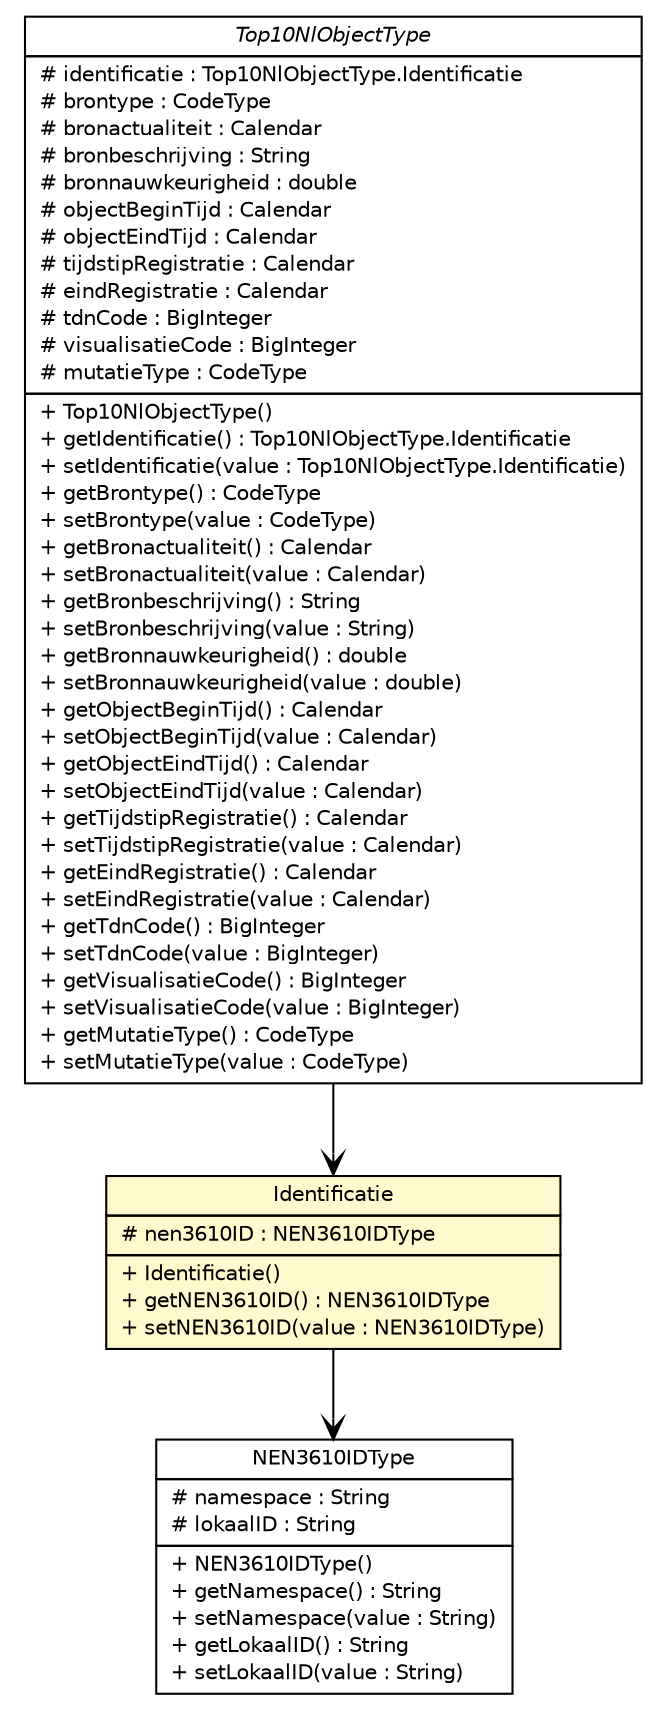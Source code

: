 #!/usr/local/bin/dot
#
# Class diagram 
# Generated by UMLGraph version R5_6-24-gf6e263 (http://www.umlgraph.org/)
#

digraph G {
	edge [fontname="Helvetica",fontsize=10,labelfontname="Helvetica",labelfontsize=10];
	node [fontname="Helvetica",fontsize=10,shape=plaintext];
	nodesep=0.25;
	ranksep=0.5;
	// nl.b3p.topnl.top10nl.Top10NlObjectType
	c35566 [label=<<table title="nl.b3p.topnl.top10nl.Top10NlObjectType" border="0" cellborder="1" cellspacing="0" cellpadding="2" port="p" href="./Top10NlObjectType.html">
		<tr><td><table border="0" cellspacing="0" cellpadding="1">
<tr><td align="center" balign="center"><font face="Helvetica-Oblique"> Top10NlObjectType </font></td></tr>
		</table></td></tr>
		<tr><td><table border="0" cellspacing="0" cellpadding="1">
<tr><td align="left" balign="left"> # identificatie : Top10NlObjectType.Identificatie </td></tr>
<tr><td align="left" balign="left"> # brontype : CodeType </td></tr>
<tr><td align="left" balign="left"> # bronactualiteit : Calendar </td></tr>
<tr><td align="left" balign="left"> # bronbeschrijving : String </td></tr>
<tr><td align="left" balign="left"> # bronnauwkeurigheid : double </td></tr>
<tr><td align="left" balign="left"> # objectBeginTijd : Calendar </td></tr>
<tr><td align="left" balign="left"> # objectEindTijd : Calendar </td></tr>
<tr><td align="left" balign="left"> # tijdstipRegistratie : Calendar </td></tr>
<tr><td align="left" balign="left"> # eindRegistratie : Calendar </td></tr>
<tr><td align="left" balign="left"> # tdnCode : BigInteger </td></tr>
<tr><td align="left" balign="left"> # visualisatieCode : BigInteger </td></tr>
<tr><td align="left" balign="left"> # mutatieType : CodeType </td></tr>
		</table></td></tr>
		<tr><td><table border="0" cellspacing="0" cellpadding="1">
<tr><td align="left" balign="left"> + Top10NlObjectType() </td></tr>
<tr><td align="left" balign="left"> + getIdentificatie() : Top10NlObjectType.Identificatie </td></tr>
<tr><td align="left" balign="left"> + setIdentificatie(value : Top10NlObjectType.Identificatie) </td></tr>
<tr><td align="left" balign="left"> + getBrontype() : CodeType </td></tr>
<tr><td align="left" balign="left"> + setBrontype(value : CodeType) </td></tr>
<tr><td align="left" balign="left"> + getBronactualiteit() : Calendar </td></tr>
<tr><td align="left" balign="left"> + setBronactualiteit(value : Calendar) </td></tr>
<tr><td align="left" balign="left"> + getBronbeschrijving() : String </td></tr>
<tr><td align="left" balign="left"> + setBronbeschrijving(value : String) </td></tr>
<tr><td align="left" balign="left"> + getBronnauwkeurigheid() : double </td></tr>
<tr><td align="left" balign="left"> + setBronnauwkeurigheid(value : double) </td></tr>
<tr><td align="left" balign="left"> + getObjectBeginTijd() : Calendar </td></tr>
<tr><td align="left" balign="left"> + setObjectBeginTijd(value : Calendar) </td></tr>
<tr><td align="left" balign="left"> + getObjectEindTijd() : Calendar </td></tr>
<tr><td align="left" balign="left"> + setObjectEindTijd(value : Calendar) </td></tr>
<tr><td align="left" balign="left"> + getTijdstipRegistratie() : Calendar </td></tr>
<tr><td align="left" balign="left"> + setTijdstipRegistratie(value : Calendar) </td></tr>
<tr><td align="left" balign="left"> + getEindRegistratie() : Calendar </td></tr>
<tr><td align="left" balign="left"> + setEindRegistratie(value : Calendar) </td></tr>
<tr><td align="left" balign="left"> + getTdnCode() : BigInteger </td></tr>
<tr><td align="left" balign="left"> + setTdnCode(value : BigInteger) </td></tr>
<tr><td align="left" balign="left"> + getVisualisatieCode() : BigInteger </td></tr>
<tr><td align="left" balign="left"> + setVisualisatieCode(value : BigInteger) </td></tr>
<tr><td align="left" balign="left"> + getMutatieType() : CodeType </td></tr>
<tr><td align="left" balign="left"> + setMutatieType(value : CodeType) </td></tr>
		</table></td></tr>
		</table>>, URL="./Top10NlObjectType.html", fontname="Helvetica", fontcolor="black", fontsize=10.0];
	// nl.b3p.topnl.top10nl.Top10NlObjectType.Identificatie
	c35567 [label=<<table title="nl.b3p.topnl.top10nl.Top10NlObjectType.Identificatie" border="0" cellborder="1" cellspacing="0" cellpadding="2" port="p" bgcolor="lemonChiffon" href="./Top10NlObjectType.Identificatie.html">
		<tr><td><table border="0" cellspacing="0" cellpadding="1">
<tr><td align="center" balign="center"> Identificatie </td></tr>
		</table></td></tr>
		<tr><td><table border="0" cellspacing="0" cellpadding="1">
<tr><td align="left" balign="left"> # nen3610ID : NEN3610IDType </td></tr>
		</table></td></tr>
		<tr><td><table border="0" cellspacing="0" cellpadding="1">
<tr><td align="left" balign="left"> + Identificatie() </td></tr>
<tr><td align="left" balign="left"> + getNEN3610ID() : NEN3610IDType </td></tr>
<tr><td align="left" balign="left"> + setNEN3610ID(value : NEN3610IDType) </td></tr>
		</table></td></tr>
		</table>>, URL="./Top10NlObjectType.Identificatie.html", fontname="Helvetica", fontcolor="black", fontsize=10.0];
	// nl.b3p.topnl.top10nl.NEN3610IDType
	c35575 [label=<<table title="nl.b3p.topnl.top10nl.NEN3610IDType" border="0" cellborder="1" cellspacing="0" cellpadding="2" port="p" href="./NEN3610IDType.html">
		<tr><td><table border="0" cellspacing="0" cellpadding="1">
<tr><td align="center" balign="center"> NEN3610IDType </td></tr>
		</table></td></tr>
		<tr><td><table border="0" cellspacing="0" cellpadding="1">
<tr><td align="left" balign="left"> # namespace : String </td></tr>
<tr><td align="left" balign="left"> # lokaalID : String </td></tr>
		</table></td></tr>
		<tr><td><table border="0" cellspacing="0" cellpadding="1">
<tr><td align="left" balign="left"> + NEN3610IDType() </td></tr>
<tr><td align="left" balign="left"> + getNamespace() : String </td></tr>
<tr><td align="left" balign="left"> + setNamespace(value : String) </td></tr>
<tr><td align="left" balign="left"> + getLokaalID() : String </td></tr>
<tr><td align="left" balign="left"> + setLokaalID(value : String) </td></tr>
		</table></td></tr>
		</table>>, URL="./NEN3610IDType.html", fontname="Helvetica", fontcolor="black", fontsize=10.0];
	// nl.b3p.topnl.top10nl.Top10NlObjectType NAVASSOC nl.b3p.topnl.top10nl.Top10NlObjectType.Identificatie
	c35566:p -> c35567:p [taillabel="", label="", headlabel="", fontname="Helvetica", fontcolor="black", fontsize=10.0, color="black", arrowhead=open];
	// nl.b3p.topnl.top10nl.Top10NlObjectType.Identificatie NAVASSOC nl.b3p.topnl.top10nl.NEN3610IDType
	c35567:p -> c35575:p [taillabel="", label="", headlabel="", fontname="Helvetica", fontcolor="black", fontsize=10.0, color="black", arrowhead=open];
}

